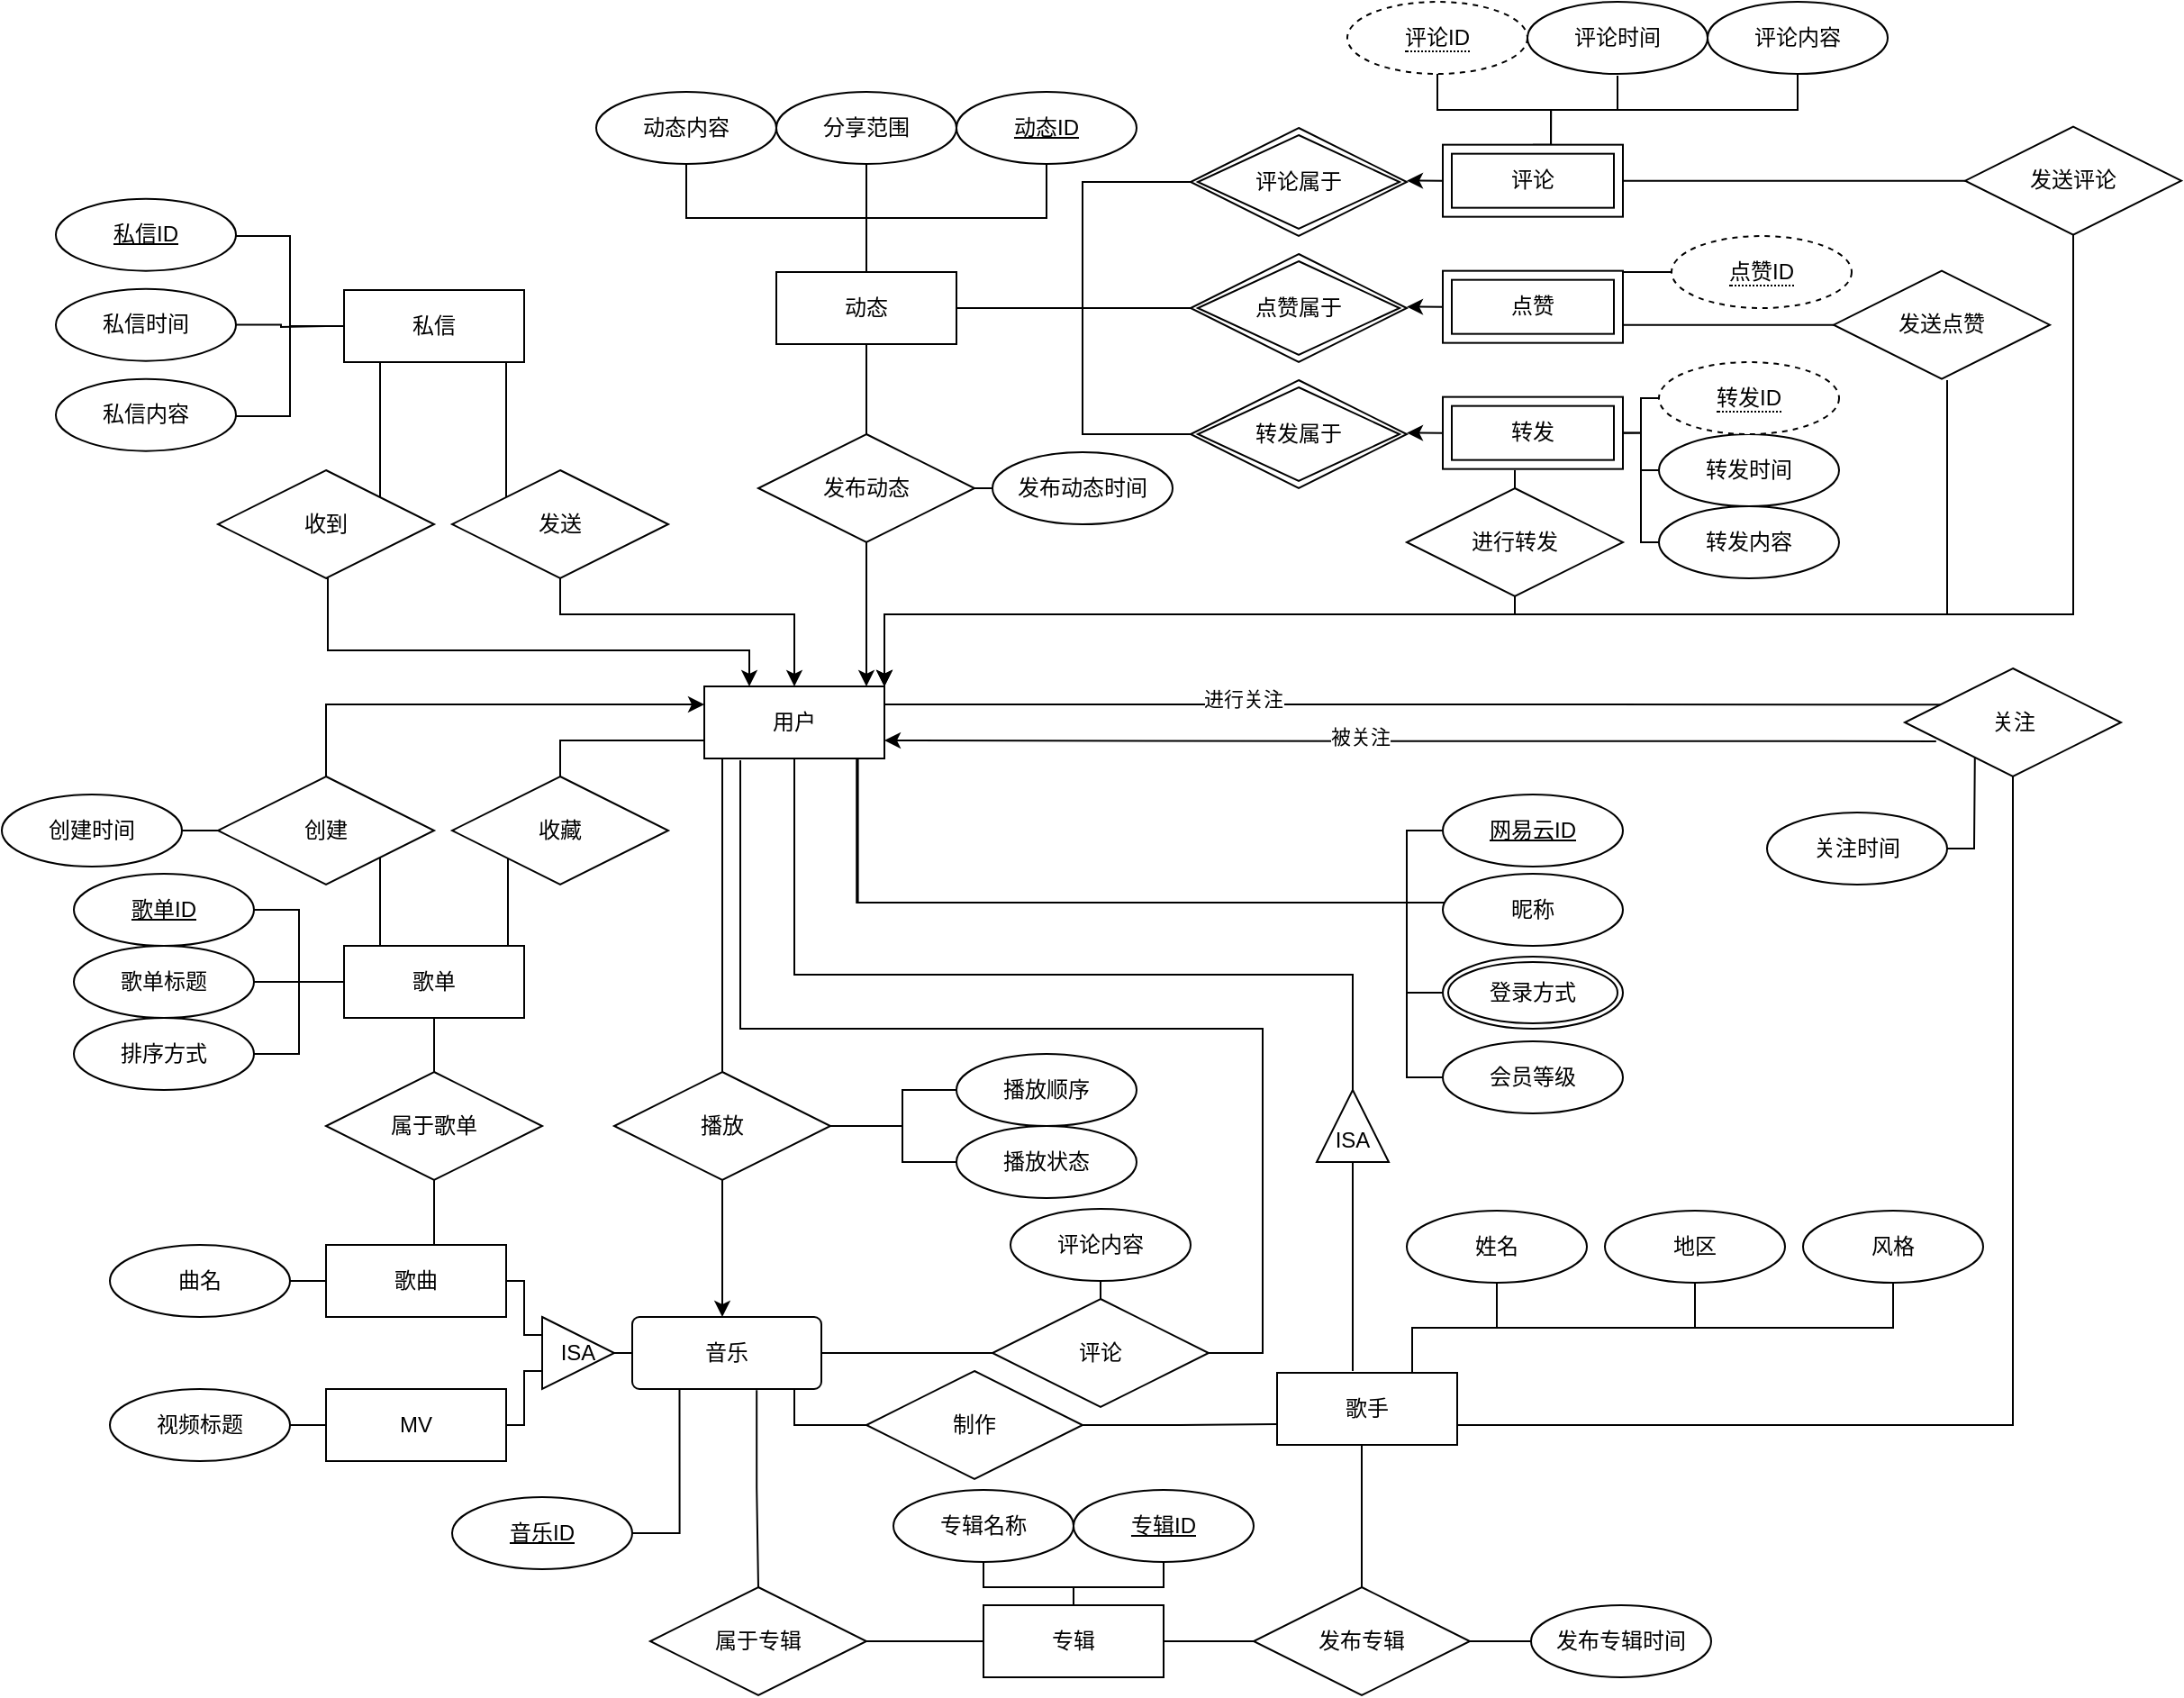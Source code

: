 <mxfile version="21.1.5" type="device">
  <diagram id="hnhfJZ9avkDLxNuhHS9K" name="第 1 页">
    <mxGraphModel dx="1725" dy="1234" grid="1" gridSize="10" guides="1" tooltips="1" connect="1" arrows="1" fold="1" page="1" pageScale="1" pageWidth="1169" pageHeight="827" math="0" shadow="0">
      <root>
        <mxCell id="0" />
        <mxCell id="1" parent="0" />
        <mxCell id="CEy5MRwPspwMGe2h-Den-34" style="edgeStyle=orthogonalEdgeStyle;rounded=0;orthogonalLoop=1;jettySize=auto;html=1;entryX=0.25;entryY=0.335;entryDx=0;entryDy=0;entryPerimeter=0;endArrow=none;endFill=0;exitX=1;exitY=0.25;exitDx=0;exitDy=0;" parent="1" source="CEy5MRwPspwMGe2h-Den-1" target="CEy5MRwPspwMGe2h-Den-2" edge="1">
          <mxGeometry relative="1" as="geometry">
            <mxPoint x="887" y="260" as="sourcePoint" />
          </mxGeometry>
        </mxCell>
        <mxCell id="CEy5MRwPspwMGe2h-Den-116" value="进行关注" style="edgeLabel;html=1;align=center;verticalAlign=middle;resizable=0;points=[];" parent="CEy5MRwPspwMGe2h-Den-34" vertex="1" connectable="0">
          <mxGeometry x="-0.376" y="2" relative="1" as="geometry">
            <mxPoint x="13" y="-1" as="offset" />
          </mxGeometry>
        </mxCell>
        <mxCell id="CEy5MRwPspwMGe2h-Den-57" style="edgeStyle=orthogonalEdgeStyle;rounded=0;orthogonalLoop=1;jettySize=auto;html=1;exitX=0;exitY=0.75;exitDx=0;exitDy=0;entryX=0.5;entryY=0;entryDx=0;entryDy=0;endArrow=none;endFill=0;" parent="1" source="CEy5MRwPspwMGe2h-Den-1" target="CEy5MRwPspwMGe2h-Den-18" edge="1">
          <mxGeometry relative="1" as="geometry" />
        </mxCell>
        <mxCell id="CEy5MRwPspwMGe2h-Den-177" style="edgeStyle=orthogonalEdgeStyle;rounded=0;orthogonalLoop=1;jettySize=auto;html=1;entryX=1;entryY=0.5;entryDx=0;entryDy=0;endArrow=none;endFill=0;" parent="1" target="CEy5MRwPspwMGe2h-Den-176" edge="1">
          <mxGeometry relative="1" as="geometry">
            <mxPoint x="300" y="291" as="sourcePoint" />
            <Array as="points">
              <mxPoint x="300" y="440" />
              <mxPoint x="590" y="440" />
              <mxPoint x="590" y="620" />
            </Array>
          </mxGeometry>
        </mxCell>
        <mxCell id="CEy5MRwPspwMGe2h-Den-1" value="用户" style="whiteSpace=wrap;html=1;align=center;" parent="1" vertex="1">
          <mxGeometry x="280" y="250" width="100" height="40" as="geometry" />
        </mxCell>
        <mxCell id="CEy5MRwPspwMGe2h-Den-114" style="edgeStyle=orthogonalEdgeStyle;rounded=0;orthogonalLoop=1;jettySize=auto;html=1;exitX=0.145;exitY=0.674;exitDx=0;exitDy=0;exitPerimeter=0;entryX=1;entryY=0.75;entryDx=0;entryDy=0;" parent="1" source="CEy5MRwPspwMGe2h-Den-2" target="CEy5MRwPspwMGe2h-Den-1" edge="1">
          <mxGeometry relative="1" as="geometry">
            <mxPoint x="887" y="280" as="targetPoint" />
          </mxGeometry>
        </mxCell>
        <mxCell id="CEy5MRwPspwMGe2h-Den-115" value="被关注" style="edgeLabel;html=1;align=center;verticalAlign=middle;resizable=0;points=[];" parent="CEy5MRwPspwMGe2h-Den-114" vertex="1" connectable="0">
          <mxGeometry x="0.101" y="-2" relative="1" as="geometry">
            <mxPoint x="1" as="offset" />
          </mxGeometry>
        </mxCell>
        <mxCell id="CEy5MRwPspwMGe2h-Den-157" style="edgeStyle=orthogonalEdgeStyle;rounded=0;orthogonalLoop=1;jettySize=auto;html=1;entryX=1;entryY=0.25;entryDx=0;entryDy=0;jumpStyle=arc;endArrow=none;endFill=0;exitX=0.5;exitY=1;exitDx=0;exitDy=0;" parent="1" source="CEy5MRwPspwMGe2h-Den-2" target="CEy5MRwPspwMGe2h-Den-28" edge="1">
          <mxGeometry relative="1" as="geometry">
            <Array as="points">
              <mxPoint x="1006" y="660" />
            </Array>
          </mxGeometry>
        </mxCell>
        <mxCell id="CEy5MRwPspwMGe2h-Den-197" style="edgeStyle=orthogonalEdgeStyle;rounded=0;orthogonalLoop=1;jettySize=auto;html=1;entryX=1;entryY=0.5;entryDx=0;entryDy=0;endArrow=none;endFill=0;exitX=0.324;exitY=0.822;exitDx=0;exitDy=0;exitPerimeter=0;" parent="1" target="CEy5MRwPspwMGe2h-Den-196" edge="1">
          <mxGeometry relative="1" as="geometry">
            <Array as="points">
              <mxPoint x="985" y="289" />
              <mxPoint x="985" y="289" />
              <mxPoint x="985" y="340" />
            </Array>
            <mxPoint x="985.38" y="287.32" as="sourcePoint" />
            <mxPoint x="972.321" y="323.844" as="targetPoint" />
          </mxGeometry>
        </mxCell>
        <mxCell id="CEy5MRwPspwMGe2h-Den-2" value="关注" style="shape=rhombus;perimeter=rhombusPerimeter;whiteSpace=wrap;html=1;align=center;" parent="1" vertex="1">
          <mxGeometry x="946.5" y="240" width="120" height="60" as="geometry" />
        </mxCell>
        <mxCell id="CEy5MRwPspwMGe2h-Den-53" style="edgeStyle=orthogonalEdgeStyle;rounded=0;orthogonalLoop=1;jettySize=auto;html=1;entryX=0.5;entryY=0;entryDx=0;entryDy=0;" parent="1" source="CEy5MRwPspwMGe2h-Den-3" target="CEy5MRwPspwMGe2h-Den-1" edge="1">
          <mxGeometry relative="1" as="geometry">
            <Array as="points">
              <mxPoint x="200" y="210" />
              <mxPoint x="330" y="210" />
            </Array>
          </mxGeometry>
        </mxCell>
        <mxCell id="CEy5MRwPspwMGe2h-Den-3" value="发送" style="shape=rhombus;perimeter=rhombusPerimeter;whiteSpace=wrap;html=1;align=center;" parent="1" vertex="1">
          <mxGeometry x="140" y="130" width="120" height="60" as="geometry" />
        </mxCell>
        <mxCell id="CEy5MRwPspwMGe2h-Den-52" style="edgeStyle=orthogonalEdgeStyle;rounded=0;orthogonalLoop=1;jettySize=auto;html=1;exitX=0.5;exitY=1;exitDx=0;exitDy=0;entryX=0.25;entryY=0;entryDx=0;entryDy=0;" parent="1" source="CEy5MRwPspwMGe2h-Den-4" target="CEy5MRwPspwMGe2h-Den-1" edge="1">
          <mxGeometry relative="1" as="geometry">
            <Array as="points">
              <mxPoint x="71" y="230" />
              <mxPoint x="305" y="230" />
            </Array>
          </mxGeometry>
        </mxCell>
        <mxCell id="CEy5MRwPspwMGe2h-Den-4" value="收到" style="shape=rhombus;perimeter=rhombusPerimeter;whiteSpace=wrap;html=1;align=center;" parent="1" vertex="1">
          <mxGeometry x="10" y="130" width="120" height="60" as="geometry" />
        </mxCell>
        <mxCell id="CEy5MRwPspwMGe2h-Den-54" style="edgeStyle=orthogonalEdgeStyle;rounded=0;orthogonalLoop=1;jettySize=auto;html=1;exitX=0.25;exitY=1;exitDx=0;exitDy=0;entryX=1;entryY=0;entryDx=0;entryDy=0;endArrow=none;endFill=0;" parent="1" source="CEy5MRwPspwMGe2h-Den-5" target="CEy5MRwPspwMGe2h-Den-4" edge="1">
          <mxGeometry relative="1" as="geometry">
            <Array as="points">
              <mxPoint x="100" y="70" />
            </Array>
          </mxGeometry>
        </mxCell>
        <mxCell id="CEy5MRwPspwMGe2h-Den-55" style="edgeStyle=orthogonalEdgeStyle;rounded=0;orthogonalLoop=1;jettySize=auto;html=1;exitX=0.853;exitY=0.983;exitDx=0;exitDy=0;entryX=0;entryY=0;entryDx=0;entryDy=0;endArrow=none;endFill=0;exitPerimeter=0;" parent="1" source="CEy5MRwPspwMGe2h-Den-5" target="CEy5MRwPspwMGe2h-Den-3" edge="1">
          <mxGeometry relative="1" as="geometry">
            <Array as="points">
              <mxPoint x="170" y="69" />
            </Array>
          </mxGeometry>
        </mxCell>
        <mxCell id="CEy5MRwPspwMGe2h-Den-122" style="edgeStyle=orthogonalEdgeStyle;rounded=0;orthogonalLoop=1;jettySize=auto;html=1;endArrow=none;endFill=0;" parent="1" target="CEy5MRwPspwMGe2h-Den-119" edge="1">
          <mxGeometry relative="1" as="geometry">
            <mxPoint x="70" y="50" as="sourcePoint" />
          </mxGeometry>
        </mxCell>
        <mxCell id="CEy5MRwPspwMGe2h-Den-124" style="edgeStyle=orthogonalEdgeStyle;rounded=0;orthogonalLoop=1;jettySize=auto;html=1;entryX=1;entryY=0.5;entryDx=0;entryDy=0;endArrow=none;endFill=0;exitX=0;exitY=0.5;exitDx=0;exitDy=0;" parent="1" source="CEy5MRwPspwMGe2h-Den-5" target="CEy5MRwPspwMGe2h-Den-117" edge="1">
          <mxGeometry relative="1" as="geometry">
            <mxPoint x="79" y="88.67" as="sourcePoint" />
            <Array as="points">
              <mxPoint x="50" y="50" />
              <mxPoint x="50" y="100" />
              <mxPoint x="20" y="100" />
            </Array>
          </mxGeometry>
        </mxCell>
        <mxCell id="CEy5MRwPspwMGe2h-Den-127" style="edgeStyle=orthogonalEdgeStyle;rounded=0;orthogonalLoop=1;jettySize=auto;html=1;entryX=1;entryY=0.5;entryDx=0;entryDy=0;endArrow=none;endFill=0;exitX=0;exitY=0.5;exitDx=0;exitDy=0;" parent="1" source="CEy5MRwPspwMGe2h-Den-5" target="CEy5MRwPspwMGe2h-Den-118" edge="1">
          <mxGeometry relative="1" as="geometry">
            <mxPoint x="79" y="88.67" as="sourcePoint" />
            <Array as="points">
              <mxPoint x="50" y="50" />
              <mxPoint x="50" />
              <mxPoint x="20" />
            </Array>
          </mxGeometry>
        </mxCell>
        <mxCell id="CEy5MRwPspwMGe2h-Den-5" value="私信" style="whiteSpace=wrap;html=1;align=center;" parent="1" vertex="1">
          <mxGeometry x="80" y="30" width="100" height="40" as="geometry" />
        </mxCell>
        <mxCell id="CEy5MRwPspwMGe2h-Den-44" style="edgeStyle=orthogonalEdgeStyle;rounded=0;orthogonalLoop=1;jettySize=auto;html=1;exitX=0.5;exitY=0;exitDx=0;exitDy=0;endArrow=none;endFill=0;entryX=0.5;entryY=1;entryDx=0;entryDy=0;" parent="1" source="CEy5MRwPspwMGe2h-Den-6" target="CEy5MRwPspwMGe2h-Den-7" edge="1">
          <mxGeometry relative="1" as="geometry">
            <mxPoint x="370" y="80" as="targetPoint" />
            <Array as="points" />
          </mxGeometry>
        </mxCell>
        <mxCell id="CEy5MRwPspwMGe2h-Den-106" style="edgeStyle=orthogonalEdgeStyle;rounded=0;orthogonalLoop=1;jettySize=auto;html=1;" parent="1" source="CEy5MRwPspwMGe2h-Den-6" edge="1">
          <mxGeometry relative="1" as="geometry">
            <mxPoint x="370" y="250" as="targetPoint" />
            <Array as="points">
              <mxPoint x="370" y="250" />
            </Array>
          </mxGeometry>
        </mxCell>
        <mxCell id="CEy5MRwPspwMGe2h-Den-107" style="edgeStyle=orthogonalEdgeStyle;rounded=0;orthogonalLoop=1;jettySize=auto;html=1;exitX=1;exitY=0.5;exitDx=0;exitDy=0;entryX=0;entryY=0.5;entryDx=0;entryDy=0;endArrow=none;endFill=0;" parent="1" source="CEy5MRwPspwMGe2h-Den-6" edge="1">
          <mxGeometry relative="1" as="geometry">
            <mxPoint x="460" y="140" as="targetPoint" />
          </mxGeometry>
        </mxCell>
        <mxCell id="CEy5MRwPspwMGe2h-Den-6" value="发布动态" style="shape=rhombus;perimeter=rhombusPerimeter;whiteSpace=wrap;html=1;align=center;" parent="1" vertex="1">
          <mxGeometry x="310" y="110.0" width="120" height="60" as="geometry" />
        </mxCell>
        <mxCell id="CEy5MRwPspwMGe2h-Den-110" style="edgeStyle=orthogonalEdgeStyle;rounded=0;orthogonalLoop=1;jettySize=auto;html=1;exitX=0.5;exitY=0;exitDx=0;exitDy=0;entryX=0.5;entryY=1;entryDx=0;entryDy=0;endArrow=none;endFill=0;" parent="1" source="CEy5MRwPspwMGe2h-Den-7" target="CEy5MRwPspwMGe2h-Den-105" edge="1">
          <mxGeometry relative="1" as="geometry">
            <mxPoint x="340" y="55" as="sourcePoint" />
            <mxPoint x="440" y="-20" as="targetPoint" />
            <Array as="points">
              <mxPoint x="370" y="-10" />
              <mxPoint x="470" y="-10" />
            </Array>
          </mxGeometry>
        </mxCell>
        <mxCell id="CEy5MRwPspwMGe2h-Den-111" style="edgeStyle=orthogonalEdgeStyle;rounded=0;orthogonalLoop=1;jettySize=auto;html=1;entryX=0.5;entryY=1;entryDx=0;entryDy=0;endArrow=none;endFill=0;exitX=0.5;exitY=0;exitDx=0;exitDy=0;" parent="1" target="CEy5MRwPspwMGe2h-Den-108" edge="1">
          <mxGeometry relative="1" as="geometry">
            <mxPoint x="370" y="45" as="sourcePoint" />
            <mxPoint x="340" y="-15" as="targetPoint" />
            <Array as="points">
              <mxPoint x="370" />
              <mxPoint x="370" />
            </Array>
          </mxGeometry>
        </mxCell>
        <mxCell id="CEy5MRwPspwMGe2h-Den-113" style="edgeStyle=orthogonalEdgeStyle;rounded=0;orthogonalLoop=1;jettySize=auto;html=1;exitX=0.5;exitY=0;exitDx=0;exitDy=0;endArrow=none;endFill=0;entryX=0.5;entryY=1;entryDx=0;entryDy=0;" parent="1" source="CEy5MRwPspwMGe2h-Den-7" target="CEy5MRwPspwMGe2h-Den-103" edge="1">
          <mxGeometry relative="1" as="geometry">
            <mxPoint x="400" y="95" as="sourcePoint" />
            <mxPoint x="300" y="-35" as="targetPoint" />
            <Array as="points">
              <mxPoint x="370" y="-10" />
              <mxPoint x="270" y="-10" />
            </Array>
          </mxGeometry>
        </mxCell>
        <mxCell id="CEy5MRwPspwMGe2h-Den-7" value="动态" style="whiteSpace=wrap;html=1;align=center;" parent="1" vertex="1">
          <mxGeometry x="320" y="20" width="100" height="40" as="geometry" />
        </mxCell>
        <mxCell id="CEy5MRwPspwMGe2h-Den-46" style="edgeStyle=orthogonalEdgeStyle;rounded=0;orthogonalLoop=1;jettySize=auto;html=1;exitX=0;exitY=0.5;exitDx=0;exitDy=0;endArrow=none;endFill=0;entryX=1;entryY=0.5;entryDx=0;entryDy=0;" parent="1" source="CEy5MRwPspwMGe2h-Den-10" target="CEy5MRwPspwMGe2h-Den-7" edge="1">
          <mxGeometry relative="1" as="geometry">
            <mxPoint x="430" y="100" as="targetPoint" />
            <Array as="points">
              <mxPoint x="490" y="-30" />
              <mxPoint x="490" y="40" />
            </Array>
          </mxGeometry>
        </mxCell>
        <mxCell id="CEy5MRwPspwMGe2h-Den-10" value="评论属于" style="shape=rhombus;double=1;perimeter=rhombusPerimeter;whiteSpace=wrap;html=1;align=center;" parent="1" vertex="1">
          <mxGeometry x="550" y="-60" width="120" height="60" as="geometry" />
        </mxCell>
        <mxCell id="CEy5MRwPspwMGe2h-Den-47" style="edgeStyle=orthogonalEdgeStyle;rounded=0;orthogonalLoop=1;jettySize=auto;html=1;exitX=0;exitY=0.5;exitDx=0;exitDy=0;endArrow=none;endFill=0;entryX=1;entryY=0.5;entryDx=0;entryDy=0;" parent="1" source="CEy5MRwPspwMGe2h-Den-11" target="CEy5MRwPspwMGe2h-Den-7" edge="1">
          <mxGeometry relative="1" as="geometry">
            <mxPoint x="430" y="100" as="targetPoint" />
            <Array as="points">
              <mxPoint x="440" y="40" />
              <mxPoint x="440" y="40" />
            </Array>
          </mxGeometry>
        </mxCell>
        <mxCell id="CEy5MRwPspwMGe2h-Den-11" value="点赞属于" style="shape=rhombus;double=1;perimeter=rhombusPerimeter;whiteSpace=wrap;html=1;align=center;" parent="1" vertex="1">
          <mxGeometry x="550" y="10" width="120" height="60" as="geometry" />
        </mxCell>
        <mxCell id="CEy5MRwPspwMGe2h-Den-48" style="edgeStyle=orthogonalEdgeStyle;rounded=0;orthogonalLoop=1;jettySize=auto;html=1;endArrow=none;endFill=0;entryX=1;entryY=0.5;entryDx=0;entryDy=0;" parent="1" source="CEy5MRwPspwMGe2h-Den-15" target="CEy5MRwPspwMGe2h-Den-7" edge="1">
          <mxGeometry relative="1" as="geometry">
            <mxPoint x="514" y="50" as="targetPoint" />
            <Array as="points">
              <mxPoint x="490" y="110" />
              <mxPoint x="490" y="40" />
            </Array>
          </mxGeometry>
        </mxCell>
        <mxCell id="CEy5MRwPspwMGe2h-Den-15" value="转发属于" style="shape=rhombus;double=1;perimeter=rhombusPerimeter;whiteSpace=wrap;html=1;align=center;" parent="1" vertex="1">
          <mxGeometry x="550" y="80" width="120" height="60" as="geometry" />
        </mxCell>
        <mxCell id="CEy5MRwPspwMGe2h-Den-63" style="edgeStyle=orthogonalEdgeStyle;rounded=0;orthogonalLoop=1;jettySize=auto;html=1;exitX=0.5;exitY=1;exitDx=0;exitDy=0;entryX=0.5;entryY=0;entryDx=0;entryDy=0;endArrow=none;endFill=0;" parent="1" source="CEy5MRwPspwMGe2h-Den-17" target="CEy5MRwPspwMGe2h-Den-20" edge="1">
          <mxGeometry relative="1" as="geometry" />
        </mxCell>
        <mxCell id="CEy5MRwPspwMGe2h-Den-134" style="edgeStyle=orthogonalEdgeStyle;rounded=0;orthogonalLoop=1;jettySize=auto;html=1;entryX=1;entryY=0.5;entryDx=0;entryDy=0;endArrow=none;endFill=0;" parent="1" source="CEy5MRwPspwMGe2h-Den-17" target="CEy5MRwPspwMGe2h-Den-130" edge="1">
          <mxGeometry relative="1" as="geometry" />
        </mxCell>
        <mxCell id="CEy5MRwPspwMGe2h-Den-135" style="edgeStyle=orthogonalEdgeStyle;rounded=0;orthogonalLoop=1;jettySize=auto;html=1;endArrow=none;endFill=0;" parent="1" source="CEy5MRwPspwMGe2h-Den-17" target="CEy5MRwPspwMGe2h-Den-131" edge="1">
          <mxGeometry relative="1" as="geometry" />
        </mxCell>
        <mxCell id="CEy5MRwPspwMGe2h-Den-136" style="edgeStyle=orthogonalEdgeStyle;rounded=0;orthogonalLoop=1;jettySize=auto;html=1;entryX=1;entryY=0.5;entryDx=0;entryDy=0;endArrow=none;endFill=0;" parent="1" source="CEy5MRwPspwMGe2h-Den-17" target="CEy5MRwPspwMGe2h-Den-132" edge="1">
          <mxGeometry relative="1" as="geometry" />
        </mxCell>
        <mxCell id="CEy5MRwPspwMGe2h-Den-17" value="歌单" style="whiteSpace=wrap;html=1;align=center;" parent="1" vertex="1">
          <mxGeometry x="80" y="394" width="100" height="40" as="geometry" />
        </mxCell>
        <mxCell id="CEy5MRwPspwMGe2h-Den-60" style="edgeStyle=orthogonalEdgeStyle;rounded=0;orthogonalLoop=1;jettySize=auto;html=1;endArrow=none;endFill=0;exitX=0;exitY=1;exitDx=0;exitDy=0;entryX=0.867;entryY=0;entryDx=0;entryDy=0;entryPerimeter=0;" parent="1" edge="1">
          <mxGeometry relative="1" as="geometry">
            <mxPoint x="171" y="345" as="sourcePoint" />
            <mxPoint x="167.7" y="394" as="targetPoint" />
            <Array as="points">
              <mxPoint x="171" y="394" />
            </Array>
          </mxGeometry>
        </mxCell>
        <mxCell id="CEy5MRwPspwMGe2h-Den-18" value="收藏" style="shape=rhombus;perimeter=rhombusPerimeter;whiteSpace=wrap;html=1;align=center;" parent="1" vertex="1">
          <mxGeometry x="140" y="300" width="120" height="60" as="geometry" />
        </mxCell>
        <mxCell id="CEy5MRwPspwMGe2h-Den-59" style="edgeStyle=orthogonalEdgeStyle;rounded=0;orthogonalLoop=1;jettySize=auto;html=1;exitX=1;exitY=1;exitDx=0;exitDy=0;entryX=0.25;entryY=0;entryDx=0;entryDy=0;endArrow=none;endFill=0;" parent="1" source="CEy5MRwPspwMGe2h-Den-19" target="CEy5MRwPspwMGe2h-Den-17" edge="1">
          <mxGeometry relative="1" as="geometry">
            <Array as="points">
              <mxPoint x="100" y="394" />
            </Array>
          </mxGeometry>
        </mxCell>
        <mxCell id="CEy5MRwPspwMGe2h-Den-129" style="edgeStyle=orthogonalEdgeStyle;rounded=0;orthogonalLoop=1;jettySize=auto;html=1;exitX=0;exitY=0.5;exitDx=0;exitDy=0;endArrow=none;endFill=0;entryX=1;entryY=0.5;entryDx=0;entryDy=0;" parent="1" source="CEy5MRwPspwMGe2h-Den-19" target="CEy5MRwPspwMGe2h-Den-128" edge="1">
          <mxGeometry relative="1" as="geometry">
            <mxPoint x="-4" y="300" as="targetPoint" />
            <Array as="points">
              <mxPoint x="-10" y="330" />
              <mxPoint x="-10" y="330" />
            </Array>
          </mxGeometry>
        </mxCell>
        <mxCell id="CEy5MRwPspwMGe2h-Den-189" style="edgeStyle=orthogonalEdgeStyle;rounded=0;orthogonalLoop=1;jettySize=auto;html=1;entryX=0;entryY=0.25;entryDx=0;entryDy=0;" parent="1" source="CEy5MRwPspwMGe2h-Den-19" target="CEy5MRwPspwMGe2h-Den-1" edge="1">
          <mxGeometry relative="1" as="geometry">
            <Array as="points">
              <mxPoint x="70" y="260" />
            </Array>
          </mxGeometry>
        </mxCell>
        <mxCell id="CEy5MRwPspwMGe2h-Den-19" value="创建" style="shape=rhombus;perimeter=rhombusPerimeter;whiteSpace=wrap;html=1;align=center;" parent="1" vertex="1">
          <mxGeometry x="10" y="300" width="120" height="60" as="geometry" />
        </mxCell>
        <mxCell id="CEy5MRwPspwMGe2h-Den-175" style="edgeStyle=orthogonalEdgeStyle;rounded=0;orthogonalLoop=1;jettySize=auto;html=1;endArrow=none;endFill=0;entryX=0.585;entryY=0.001;entryDx=0;entryDy=0;entryPerimeter=0;exitX=0.5;exitY=1;exitDx=0;exitDy=0;" parent="1" source="CEy5MRwPspwMGe2h-Den-20" target="CEy5MRwPspwMGe2h-Den-22" edge="1">
          <mxGeometry relative="1" as="geometry">
            <mxPoint x="129.23" y="539.55" as="targetPoint" />
            <Array as="points">
              <mxPoint x="130" y="560" />
            </Array>
            <mxPoint x="130.0" y="530" as="sourcePoint" />
          </mxGeometry>
        </mxCell>
        <mxCell id="CEy5MRwPspwMGe2h-Den-20" value="属于歌单" style="shape=rhombus;perimeter=rhombusPerimeter;whiteSpace=wrap;html=1;align=center;" parent="1" vertex="1">
          <mxGeometry x="70" y="464" width="120" height="60" as="geometry" />
        </mxCell>
        <mxCell id="CEy5MRwPspwMGe2h-Den-66" style="edgeStyle=orthogonalEdgeStyle;rounded=0;orthogonalLoop=1;jettySize=auto;html=1;entryX=0.5;entryY=0;entryDx=0;entryDy=0;endArrow=none;endFill=0;exitX=0.658;exitY=1.017;exitDx=0;exitDy=0;exitPerimeter=0;" parent="1" source="CEy5MRwPspwMGe2h-Den-260" target="CEy5MRwPspwMGe2h-Den-25" edge="1">
          <mxGeometry relative="1" as="geometry">
            <mxPoint x="291.75" y="850" as="sourcePoint" />
          </mxGeometry>
        </mxCell>
        <mxCell id="CEy5MRwPspwMGe2h-Den-151" style="edgeStyle=orthogonalEdgeStyle;rounded=0;orthogonalLoop=1;jettySize=auto;html=1;entryX=1;entryY=0.5;entryDx=0;entryDy=0;endArrow=none;endFill=0;exitX=0;exitY=0.5;exitDx=0;exitDy=0;" parent="1" source="CEy5MRwPspwMGe2h-Den-22" target="CEy5MRwPspwMGe2h-Den-150" edge="1">
          <mxGeometry relative="1" as="geometry">
            <Array as="points">
              <mxPoint x="50" y="580" />
              <mxPoint x="50" y="580" />
            </Array>
          </mxGeometry>
        </mxCell>
        <mxCell id="CEy5MRwPspwMGe2h-Den-22" value="歌曲" style="whiteSpace=wrap;html=1;align=center;" parent="1" vertex="1">
          <mxGeometry x="70" y="560" width="100" height="40" as="geometry" />
        </mxCell>
        <mxCell id="CEy5MRwPspwMGe2h-Den-144" style="edgeStyle=orthogonalEdgeStyle;rounded=0;orthogonalLoop=1;jettySize=auto;html=1;endArrow=none;endFill=0;exitX=0.5;exitY=0;exitDx=0;exitDy=0;" parent="1" source="CEy5MRwPspwMGe2h-Den-23" edge="1">
          <mxGeometry relative="1" as="geometry">
            <mxPoint x="290" y="290" as="targetPoint" />
            <Array as="points">
              <mxPoint x="290" y="352" />
              <mxPoint x="290" y="352" />
            </Array>
          </mxGeometry>
        </mxCell>
        <mxCell id="CEy5MRwPspwMGe2h-Den-170" style="edgeStyle=orthogonalEdgeStyle;rounded=0;orthogonalLoop=1;jettySize=auto;html=1;entryX=0;entryY=0.5;entryDx=0;entryDy=0;endArrow=none;endFill=0;exitX=1;exitY=0.5;exitDx=0;exitDy=0;" parent="1" source="CEy5MRwPspwMGe2h-Den-23" target="CEy5MRwPspwMGe2h-Den-169" edge="1">
          <mxGeometry relative="1" as="geometry">
            <Array as="points">
              <mxPoint x="390" y="494" />
              <mxPoint x="390" y="514" />
            </Array>
          </mxGeometry>
        </mxCell>
        <mxCell id="CEy5MRwPspwMGe2h-Den-174" style="edgeStyle=orthogonalEdgeStyle;rounded=0;orthogonalLoop=1;jettySize=auto;html=1;exitX=0.5;exitY=1;exitDx=0;exitDy=0;" parent="1" edge="1">
          <mxGeometry relative="1" as="geometry">
            <mxPoint x="291" y="464" as="sourcePoint" />
            <mxPoint x="290" y="600" as="targetPoint" />
            <Array as="points">
              <mxPoint x="290" y="521" />
              <mxPoint x="289" y="600" />
            </Array>
          </mxGeometry>
        </mxCell>
        <mxCell id="CEy5MRwPspwMGe2h-Den-179" style="edgeStyle=orthogonalEdgeStyle;rounded=0;orthogonalLoop=1;jettySize=auto;html=1;endArrow=none;endFill=0;exitX=1;exitY=0.5;exitDx=0;exitDy=0;" parent="1" source="CEy5MRwPspwMGe2h-Den-23" target="CEy5MRwPspwMGe2h-Den-178" edge="1">
          <mxGeometry relative="1" as="geometry">
            <Array as="points">
              <mxPoint x="390" y="494" />
              <mxPoint x="390" y="474" />
            </Array>
          </mxGeometry>
        </mxCell>
        <mxCell id="CEy5MRwPspwMGe2h-Den-23" value="播放" style="shape=rhombus;perimeter=rhombusPerimeter;whiteSpace=wrap;html=1;align=center;" parent="1" vertex="1">
          <mxGeometry x="230" y="464" width="120" height="60" as="geometry" />
        </mxCell>
        <mxCell id="CEy5MRwPspwMGe2h-Den-242" style="edgeStyle=orthogonalEdgeStyle;rounded=0;orthogonalLoop=1;jettySize=auto;html=1;entryX=0.002;entryY=0.713;entryDx=0;entryDy=0;exitX=1;exitY=0.5;exitDx=0;exitDy=0;endArrow=none;endFill=0;entryPerimeter=0;" parent="1" source="CEy5MRwPspwMGe2h-Den-24" target="CEy5MRwPspwMGe2h-Den-28" edge="1">
          <mxGeometry relative="1" as="geometry">
            <Array as="points" />
          </mxGeometry>
        </mxCell>
        <mxCell id="CEy5MRwPspwMGe2h-Den-265" style="edgeStyle=orthogonalEdgeStyle;rounded=0;orthogonalLoop=1;jettySize=auto;html=1;entryX=0.845;entryY=0.999;entryDx=0;entryDy=0;endArrow=none;endFill=0;exitX=0;exitY=0.5;exitDx=0;exitDy=0;entryPerimeter=0;" parent="1" source="CEy5MRwPspwMGe2h-Den-24" target="CEy5MRwPspwMGe2h-Den-260" edge="1">
          <mxGeometry relative="1" as="geometry">
            <Array as="points">
              <mxPoint x="330" y="660" />
              <mxPoint x="330" y="640" />
            </Array>
          </mxGeometry>
        </mxCell>
        <mxCell id="CEy5MRwPspwMGe2h-Den-24" value="制作" style="shape=rhombus;perimeter=rhombusPerimeter;whiteSpace=wrap;html=1;align=center;" parent="1" vertex="1">
          <mxGeometry x="370" y="630" width="120" height="60" as="geometry" />
        </mxCell>
        <mxCell id="CEy5MRwPspwMGe2h-Den-146" style="edgeStyle=orthogonalEdgeStyle;rounded=0;orthogonalLoop=1;jettySize=auto;html=1;entryX=0;entryY=0.5;entryDx=0;entryDy=0;exitX=1;exitY=0.5;exitDx=0;exitDy=0;" parent="1" source="CEy5MRwPspwMGe2h-Den-25" target="CEy5MRwPspwMGe2h-Den-27" edge="1">
          <mxGeometry relative="1" as="geometry">
            <mxPoint x="668" y="670" as="sourcePoint" />
            <Array as="points">
              <mxPoint x="513" y="780" />
              <mxPoint x="513" y="780" />
            </Array>
          </mxGeometry>
        </mxCell>
        <mxCell id="CEy5MRwPspwMGe2h-Den-25" value="属于专辑" style="shape=rhombus;perimeter=rhombusPerimeter;whiteSpace=wrap;html=1;align=center;" parent="1" vertex="1">
          <mxGeometry x="250" y="750" width="120" height="60" as="geometry" />
        </mxCell>
        <mxCell id="UvHq0rs_nV5sJWZx447b-2" style="edgeStyle=orthogonalEdgeStyle;rounded=0;orthogonalLoop=1;jettySize=auto;html=1;exitX=1;exitY=0.5;exitDx=0;exitDy=0;endArrow=none;endFill=0;" parent="1" source="CEy5MRwPspwMGe2h-Den-27" edge="1">
          <mxGeometry relative="1" as="geometry">
            <mxPoint x="610" y="780" as="targetPoint" />
            <Array as="points">
              <mxPoint x="610" y="780" />
            </Array>
          </mxGeometry>
        </mxCell>
        <mxCell id="CEy5MRwPspwMGe2h-Den-27" value="专辑" style="whiteSpace=wrap;html=1;align=center;" parent="1" vertex="1">
          <mxGeometry x="435" y="760" width="100" height="40" as="geometry" />
        </mxCell>
        <mxCell id="CEy5MRwPspwMGe2h-Den-160" style="edgeStyle=orthogonalEdgeStyle;rounded=0;orthogonalLoop=1;jettySize=auto;html=1;entryX=0.5;entryY=1;entryDx=0;entryDy=0;endArrow=none;endFill=0;exitX=0.75;exitY=0;exitDx=0;exitDy=0;" parent="1" source="CEy5MRwPspwMGe2h-Den-28" target="CEy5MRwPspwMGe2h-Den-153" edge="1">
          <mxGeometry relative="1" as="geometry" />
        </mxCell>
        <mxCell id="CEy5MRwPspwMGe2h-Den-161" style="edgeStyle=orthogonalEdgeStyle;rounded=0;orthogonalLoop=1;jettySize=auto;html=1;entryX=0.5;entryY=1;entryDx=0;entryDy=0;endArrow=none;endFill=0;exitX=0.75;exitY=0;exitDx=0;exitDy=0;" parent="1" source="CEy5MRwPspwMGe2h-Den-28" target="CEy5MRwPspwMGe2h-Den-158" edge="1">
          <mxGeometry relative="1" as="geometry" />
        </mxCell>
        <mxCell id="CEy5MRwPspwMGe2h-Den-162" style="edgeStyle=orthogonalEdgeStyle;rounded=0;orthogonalLoop=1;jettySize=auto;html=1;entryX=0.5;entryY=1;entryDx=0;entryDy=0;endArrow=none;endFill=0;exitX=0.75;exitY=0;exitDx=0;exitDy=0;" parent="1" source="CEy5MRwPspwMGe2h-Den-28" target="CEy5MRwPspwMGe2h-Den-154" edge="1">
          <mxGeometry relative="1" as="geometry" />
        </mxCell>
        <mxCell id="CEy5MRwPspwMGe2h-Den-28" value="歌手" style="whiteSpace=wrap;html=1;align=center;" parent="1" vertex="1">
          <mxGeometry x="598" y="631" width="100" height="40" as="geometry" />
        </mxCell>
        <mxCell id="UvHq0rs_nV5sJWZx447b-3" style="edgeStyle=orthogonalEdgeStyle;rounded=0;orthogonalLoop=1;jettySize=auto;html=1;endArrow=none;endFill=0;exitX=0.5;exitY=0;exitDx=0;exitDy=0;entryX=0.47;entryY=0.992;entryDx=0;entryDy=0;entryPerimeter=0;" parent="1" source="CEy5MRwPspwMGe2h-Den-29" target="CEy5MRwPspwMGe2h-Den-28" edge="1">
          <mxGeometry relative="1" as="geometry">
            <mxPoint x="760" y="895" as="sourcePoint" />
            <mxPoint x="640" y="671" as="targetPoint" />
            <Array as="points" />
          </mxGeometry>
        </mxCell>
        <mxCell id="CEy5MRwPspwMGe2h-Den-29" value="发布专辑" style="shape=rhombus;perimeter=rhombusPerimeter;whiteSpace=wrap;html=1;align=center;" parent="1" vertex="1">
          <mxGeometry x="585" y="750" width="120" height="60" as="geometry" />
        </mxCell>
        <mxCell id="CEy5MRwPspwMGe2h-Den-195" style="edgeStyle=orthogonalEdgeStyle;rounded=0;orthogonalLoop=1;jettySize=auto;html=1;entryX=1;entryY=0.5;entryDx=0;entryDy=0;endArrow=none;endFill=0;" parent="1" source="CEy5MRwPspwMGe2h-Den-31" target="CEy5MRwPspwMGe2h-Den-194" edge="1">
          <mxGeometry relative="1" as="geometry" />
        </mxCell>
        <mxCell id="CEy5MRwPspwMGe2h-Den-264" style="edgeStyle=orthogonalEdgeStyle;rounded=0;orthogonalLoop=1;jettySize=auto;html=1;entryX=0;entryY=0.75;entryDx=0;entryDy=0;endArrow=none;endFill=0;" parent="1" source="CEy5MRwPspwMGe2h-Den-31" target="CEy5MRwPspwMGe2h-Den-261" edge="1">
          <mxGeometry relative="1" as="geometry">
            <Array as="points">
              <mxPoint x="180" y="660" />
              <mxPoint x="180" y="630" />
            </Array>
          </mxGeometry>
        </mxCell>
        <mxCell id="CEy5MRwPspwMGe2h-Den-31" value="MV" style="whiteSpace=wrap;html=1;align=center;" parent="1" vertex="1">
          <mxGeometry x="70" y="640" width="100" height="40" as="geometry" />
        </mxCell>
        <mxCell id="CEy5MRwPspwMGe2h-Den-49" style="edgeStyle=orthogonalEdgeStyle;rounded=0;orthogonalLoop=1;jettySize=auto;html=1;exitX=0;exitY=0.5;exitDx=0;exitDy=0;entryX=1;entryY=0.5;entryDx=0;entryDy=0;" parent="1" source="CEy5MRwPspwMGe2h-Den-40" target="CEy5MRwPspwMGe2h-Den-10" edge="1">
          <mxGeometry relative="1" as="geometry">
            <mxPoint x="721" y="-30" as="targetPoint" />
          </mxGeometry>
        </mxCell>
        <mxCell id="CEy5MRwPspwMGe2h-Den-92" style="edgeStyle=orthogonalEdgeStyle;rounded=0;orthogonalLoop=1;jettySize=auto;html=1;entryX=0.5;entryY=1;entryDx=0;entryDy=0;endArrow=none;endFill=0;" parent="1" source="CEy5MRwPspwMGe2h-Den-40" target="CEy5MRwPspwMGe2h-Den-87" edge="1">
          <mxGeometry relative="1" as="geometry">
            <Array as="points">
              <mxPoint x="750" y="-70" />
              <mxPoint x="687" y="-70" />
            </Array>
          </mxGeometry>
        </mxCell>
        <mxCell id="CEy5MRwPspwMGe2h-Den-93" style="edgeStyle=orthogonalEdgeStyle;rounded=0;orthogonalLoop=1;jettySize=auto;html=1;entryX=0.5;entryY=1;entryDx=0;entryDy=0;endArrow=none;endFill=0;" parent="1" edge="1">
          <mxGeometry relative="1" as="geometry">
            <mxPoint x="750.053" y="-49.67" as="sourcePoint" />
            <mxPoint x="787" y="-89.0" as="targetPoint" />
            <Array as="points">
              <mxPoint x="750" y="-70" />
              <mxPoint x="787" y="-70" />
            </Array>
          </mxGeometry>
        </mxCell>
        <mxCell id="CEy5MRwPspwMGe2h-Den-94" style="edgeStyle=orthogonalEdgeStyle;rounded=0;orthogonalLoop=1;jettySize=auto;html=1;entryX=0.5;entryY=1;entryDx=0;entryDy=0;endArrow=none;endFill=0;exitX=0.5;exitY=0;exitDx=0;exitDy=0;" parent="1" source="CEy5MRwPspwMGe2h-Den-40" target="CEy5MRwPspwMGe2h-Den-82" edge="1">
          <mxGeometry relative="1" as="geometry">
            <Array as="points">
              <mxPoint x="750" y="-70" />
              <mxPoint x="887" y="-70" />
            </Array>
          </mxGeometry>
        </mxCell>
        <mxCell id="CEy5MRwPspwMGe2h-Den-40" value="评论" style="shape=ext;margin=3;double=1;whiteSpace=wrap;html=1;align=center;" parent="1" vertex="1">
          <mxGeometry x="690" y="-50.67" width="100" height="40" as="geometry" />
        </mxCell>
        <mxCell id="CEy5MRwPspwMGe2h-Den-50" style="edgeStyle=orthogonalEdgeStyle;rounded=0;orthogonalLoop=1;jettySize=auto;html=1;exitX=0;exitY=0.5;exitDx=0;exitDy=0;entryX=1;entryY=0.5;entryDx=0;entryDy=0;" parent="1" source="CEy5MRwPspwMGe2h-Den-41" target="CEy5MRwPspwMGe2h-Den-11" edge="1">
          <mxGeometry relative="1" as="geometry">
            <mxPoint x="721" y="40" as="targetPoint" />
          </mxGeometry>
        </mxCell>
        <mxCell id="CEy5MRwPspwMGe2h-Den-41" value="点赞" style="shape=ext;margin=3;double=1;whiteSpace=wrap;html=1;align=center;" parent="1" vertex="1">
          <mxGeometry x="690" y="19.33" width="100" height="40" as="geometry" />
        </mxCell>
        <mxCell id="CEy5MRwPspwMGe2h-Den-51" style="edgeStyle=orthogonalEdgeStyle;rounded=0;orthogonalLoop=1;jettySize=auto;html=1;exitX=0;exitY=0.5;exitDx=0;exitDy=0;entryX=1;entryY=0.5;entryDx=0;entryDy=0;" parent="1" source="CEy5MRwPspwMGe2h-Den-43" target="CEy5MRwPspwMGe2h-Den-15" edge="1">
          <mxGeometry relative="1" as="geometry">
            <mxPoint x="721" y="110" as="targetPoint" />
          </mxGeometry>
        </mxCell>
        <mxCell id="CEy5MRwPspwMGe2h-Den-96" style="edgeStyle=orthogonalEdgeStyle;rounded=0;orthogonalLoop=1;jettySize=auto;html=1;entryX=0;entryY=0.5;entryDx=0;entryDy=0;endArrow=none;endFill=0;exitX=1;exitY=0.5;exitDx=0;exitDy=0;" parent="1" source="CEy5MRwPspwMGe2h-Den-43" target="CEy5MRwPspwMGe2h-Den-88" edge="1">
          <mxGeometry relative="1" as="geometry">
            <mxPoint x="800" y="110" as="sourcePoint" />
            <Array as="points">
              <mxPoint x="800" y="109" />
              <mxPoint x="800" y="90" />
            </Array>
          </mxGeometry>
        </mxCell>
        <mxCell id="CEy5MRwPspwMGe2h-Den-97" style="edgeStyle=orthogonalEdgeStyle;rounded=0;orthogonalLoop=1;jettySize=auto;html=1;entryX=0;entryY=0.5;entryDx=0;entryDy=0;endArrow=none;endFill=0;" parent="1" target="CEy5MRwPspwMGe2h-Den-85" edge="1">
          <mxGeometry relative="1" as="geometry">
            <mxPoint x="800" y="130" as="sourcePoint" />
            <Array as="points">
              <mxPoint x="800" y="129" />
              <mxPoint x="800" y="130" />
            </Array>
          </mxGeometry>
        </mxCell>
        <mxCell id="CEy5MRwPspwMGe2h-Den-98" style="edgeStyle=orthogonalEdgeStyle;rounded=0;orthogonalLoop=1;jettySize=auto;html=1;entryX=0;entryY=0.5;entryDx=0;entryDy=0;endArrow=none;endFill=0;" parent="1" source="CEy5MRwPspwMGe2h-Den-43" target="CEy5MRwPspwMGe2h-Den-89" edge="1">
          <mxGeometry relative="1" as="geometry">
            <Array as="points">
              <mxPoint x="800" y="170" />
            </Array>
          </mxGeometry>
        </mxCell>
        <mxCell id="CEy5MRwPspwMGe2h-Den-43" value="转发" style="shape=ext;margin=3;double=1;whiteSpace=wrap;html=1;align=center;" parent="1" vertex="1">
          <mxGeometry x="690" y="89.33" width="100" height="40" as="geometry" />
        </mxCell>
        <mxCell id="CEy5MRwPspwMGe2h-Den-65" style="edgeStyle=orthogonalEdgeStyle;rounded=0;orthogonalLoop=1;jettySize=auto;html=1;exitX=0.5;exitY=1;exitDx=0;exitDy=0;" parent="1" edge="1">
          <mxGeometry relative="1" as="geometry">
            <mxPoint x="485" y="666" as="sourcePoint" />
            <mxPoint x="485" y="666" as="targetPoint" />
          </mxGeometry>
        </mxCell>
        <mxCell id="CEy5MRwPspwMGe2h-Den-76" style="edgeStyle=orthogonalEdgeStyle;rounded=0;orthogonalLoop=1;jettySize=auto;html=1;exitX=0.5;exitY=1;exitDx=0;exitDy=0;" parent="1" source="CEy5MRwPspwMGe2h-Den-28" target="CEy5MRwPspwMGe2h-Den-28" edge="1">
          <mxGeometry relative="1" as="geometry" />
        </mxCell>
        <mxCell id="CEy5MRwPspwMGe2h-Den-81" value="评论时间" style="ellipse;whiteSpace=wrap;html=1;align=center;" parent="1" vertex="1">
          <mxGeometry x="737" y="-130" width="100" height="40" as="geometry" />
        </mxCell>
        <mxCell id="CEy5MRwPspwMGe2h-Den-82" value="评论内容" style="ellipse;whiteSpace=wrap;html=1;align=center;" parent="1" vertex="1">
          <mxGeometry x="837" y="-130" width="100" height="40" as="geometry" />
        </mxCell>
        <mxCell id="CEy5MRwPspwMGe2h-Den-85" value="转发时间" style="ellipse;whiteSpace=wrap;html=1;align=center;" parent="1" vertex="1">
          <mxGeometry x="810" y="110" width="100" height="40" as="geometry" />
        </mxCell>
        <mxCell id="CEy5MRwPspwMGe2h-Den-95" style="edgeStyle=orthogonalEdgeStyle;rounded=0;orthogonalLoop=1;jettySize=auto;html=1;exitX=0;exitY=0.5;exitDx=0;exitDy=0;entryX=1;entryY=0.5;entryDx=0;entryDy=0;endArrow=none;endFill=0;" parent="1" source="CEy5MRwPspwMGe2h-Den-86" target="CEy5MRwPspwMGe2h-Den-41" edge="1">
          <mxGeometry relative="1" as="geometry" />
        </mxCell>
        <mxCell id="CEy5MRwPspwMGe2h-Den-86" value="&lt;span style=&quot;border-bottom: 1px dotted&quot;&gt;点赞ID&lt;/span&gt;" style="ellipse;whiteSpace=wrap;html=1;align=center;dashed=1;" parent="1" vertex="1">
          <mxGeometry x="817" width="100" height="40" as="geometry" />
        </mxCell>
        <mxCell id="CEy5MRwPspwMGe2h-Den-87" value="&lt;span style=&quot;border-bottom: 1px dotted&quot;&gt;评论ID&lt;/span&gt;" style="ellipse;whiteSpace=wrap;html=1;align=center;dashed=1;" parent="1" vertex="1">
          <mxGeometry x="637" y="-130" width="100" height="40" as="geometry" />
        </mxCell>
        <mxCell id="CEy5MRwPspwMGe2h-Den-88" value="&lt;span style=&quot;border-bottom: 1px dotted&quot;&gt;转发ID&lt;/span&gt;" style="ellipse;whiteSpace=wrap;html=1;align=center;dashed=1;" parent="1" vertex="1">
          <mxGeometry x="810" y="70" width="100" height="40" as="geometry" />
        </mxCell>
        <mxCell id="CEy5MRwPspwMGe2h-Den-89" value="转发内容" style="ellipse;whiteSpace=wrap;html=1;align=center;" parent="1" vertex="1">
          <mxGeometry x="810" y="150" width="100" height="40" as="geometry" />
        </mxCell>
        <mxCell id="CEy5MRwPspwMGe2h-Den-100" value="发布动态时间" style="ellipse;whiteSpace=wrap;html=1;align=center;" parent="1" vertex="1">
          <mxGeometry x="440" y="120.0" width="100" height="40" as="geometry" />
        </mxCell>
        <mxCell id="CEy5MRwPspwMGe2h-Den-103" value="动态内容" style="ellipse;whiteSpace=wrap;html=1;align=center;" parent="1" vertex="1">
          <mxGeometry x="220" y="-80" width="100" height="40" as="geometry" />
        </mxCell>
        <mxCell id="CEy5MRwPspwMGe2h-Den-105" value="动态ID" style="ellipse;whiteSpace=wrap;html=1;align=center;fontStyle=4;" parent="1" vertex="1">
          <mxGeometry x="420" y="-80" width="100" height="40" as="geometry" />
        </mxCell>
        <mxCell id="CEy5MRwPspwMGe2h-Den-108" value="分享范围" style="ellipse;whiteSpace=wrap;html=1;align=center;" parent="1" vertex="1">
          <mxGeometry x="320" y="-80" width="100" height="40" as="geometry" />
        </mxCell>
        <mxCell id="CEy5MRwPspwMGe2h-Den-117" value="私信内容" style="ellipse;whiteSpace=wrap;html=1;align=center;" parent="1" vertex="1">
          <mxGeometry x="-80" y="79.33" width="100" height="40" as="geometry" />
        </mxCell>
        <mxCell id="CEy5MRwPspwMGe2h-Den-118" value="私信ID" style="ellipse;whiteSpace=wrap;html=1;align=center;fontStyle=4;" parent="1" vertex="1">
          <mxGeometry x="-80" y="-20.67" width="100" height="40" as="geometry" />
        </mxCell>
        <mxCell id="CEy5MRwPspwMGe2h-Den-119" value="私信时间" style="ellipse;whiteSpace=wrap;html=1;align=center;" parent="1" vertex="1">
          <mxGeometry x="-80" y="29.33" width="100" height="40" as="geometry" />
        </mxCell>
        <mxCell id="CEy5MRwPspwMGe2h-Den-128" value="创建时间" style="ellipse;whiteSpace=wrap;html=1;align=center;" parent="1" vertex="1">
          <mxGeometry x="-110" y="310" width="100" height="40" as="geometry" />
        </mxCell>
        <mxCell id="CEy5MRwPspwMGe2h-Den-130" value="歌单ID" style="ellipse;whiteSpace=wrap;html=1;align=center;fontStyle=4;" parent="1" vertex="1">
          <mxGeometry x="-70" y="354" width="100" height="40" as="geometry" />
        </mxCell>
        <mxCell id="CEy5MRwPspwMGe2h-Den-131" value="歌单标题" style="ellipse;whiteSpace=wrap;html=1;align=center;" parent="1" vertex="1">
          <mxGeometry x="-70" y="394" width="100" height="40" as="geometry" />
        </mxCell>
        <mxCell id="CEy5MRwPspwMGe2h-Den-132" value="排序方式" style="ellipse;whiteSpace=wrap;html=1;align=center;" parent="1" vertex="1">
          <mxGeometry x="-70" y="434" width="100" height="40" as="geometry" />
        </mxCell>
        <mxCell id="CEy5MRwPspwMGe2h-Den-150" value="曲名" style="ellipse;whiteSpace=wrap;html=1;align=center;" parent="1" vertex="1">
          <mxGeometry x="-50" y="560" width="100" height="40" as="geometry" />
        </mxCell>
        <mxCell id="CEy5MRwPspwMGe2h-Den-153" value="姓名" style="ellipse;whiteSpace=wrap;html=1;align=center;" parent="1" vertex="1">
          <mxGeometry x="670" y="541" width="100" height="40" as="geometry" />
        </mxCell>
        <mxCell id="CEy5MRwPspwMGe2h-Den-154" value="风格" style="ellipse;whiteSpace=wrap;html=1;align=center;" parent="1" vertex="1">
          <mxGeometry x="890" y="541" width="100" height="40" as="geometry" />
        </mxCell>
        <mxCell id="CEy5MRwPspwMGe2h-Den-158" value="地区" style="ellipse;whiteSpace=wrap;html=1;align=center;" parent="1" vertex="1">
          <mxGeometry x="780" y="541" width="100" height="40" as="geometry" />
        </mxCell>
        <mxCell id="CEy5MRwPspwMGe2h-Den-166" style="edgeStyle=orthogonalEdgeStyle;rounded=0;orthogonalLoop=1;jettySize=auto;html=1;endArrow=none;endFill=0;exitX=0;exitY=0.5;exitDx=0;exitDy=0;entryX=1;entryY=0.5;entryDx=0;entryDy=0;" parent="1" source="CEy5MRwPspwMGe2h-Den-165" target="CEy5MRwPspwMGe2h-Den-29" edge="1">
          <mxGeometry relative="1" as="geometry">
            <mxPoint x="705" y="795" as="targetPoint" />
            <mxPoint x="701" y="825" as="sourcePoint" />
          </mxGeometry>
        </mxCell>
        <mxCell id="CEy5MRwPspwMGe2h-Den-165" value="发布专辑时间" style="ellipse;whiteSpace=wrap;html=1;align=center;" parent="1" vertex="1">
          <mxGeometry x="739" y="760" width="100" height="40" as="geometry" />
        </mxCell>
        <mxCell id="CEy5MRwPspwMGe2h-Den-169" value="播放状态" style="ellipse;whiteSpace=wrap;html=1;align=center;" parent="1" vertex="1">
          <mxGeometry x="420" y="494" width="100" height="40" as="geometry" />
        </mxCell>
        <mxCell id="CEy5MRwPspwMGe2h-Den-180" style="edgeStyle=orthogonalEdgeStyle;rounded=0;orthogonalLoop=1;jettySize=auto;html=1;entryX=1;entryY=0.25;entryDx=0;entryDy=0;endArrow=none;endFill=0;exitX=0;exitY=0.5;exitDx=0;exitDy=0;" parent="1" source="CEy5MRwPspwMGe2h-Den-176" target="CEy5MRwPspwMGe2h-Den-260" edge="1">
          <mxGeometry relative="1" as="geometry">
            <mxPoint x="410" y="557.5" as="targetPoint" />
            <Array as="points">
              <mxPoint x="345" y="620" />
            </Array>
          </mxGeometry>
        </mxCell>
        <mxCell id="CEy5MRwPspwMGe2h-Den-176" value="评论" style="shape=rhombus;perimeter=rhombusPerimeter;whiteSpace=wrap;html=1;align=center;" parent="1" vertex="1">
          <mxGeometry x="440" y="590" width="120" height="60" as="geometry" />
        </mxCell>
        <mxCell id="CEy5MRwPspwMGe2h-Den-178" value="播放顺序" style="ellipse;whiteSpace=wrap;html=1;align=center;" parent="1" vertex="1">
          <mxGeometry x="420" y="454" width="100" height="40" as="geometry" />
        </mxCell>
        <mxCell id="CEy5MRwPspwMGe2h-Den-192" style="edgeStyle=orthogonalEdgeStyle;rounded=0;orthogonalLoop=1;jettySize=auto;html=1;entryX=0.5;entryY=0;entryDx=0;entryDy=0;endArrow=none;endFill=0;" parent="1" source="CEy5MRwPspwMGe2h-Den-190" target="CEy5MRwPspwMGe2h-Den-27" edge="1">
          <mxGeometry relative="1" as="geometry">
            <mxPoint x="485" y="666" as="targetPoint" />
            <Array as="points">
              <mxPoint x="535" y="750" />
              <mxPoint x="485" y="750" />
            </Array>
          </mxGeometry>
        </mxCell>
        <mxCell id="CEy5MRwPspwMGe2h-Den-190" value="&lt;u&gt;专辑ID&lt;/u&gt;" style="ellipse;whiteSpace=wrap;html=1;align=center;" parent="1" vertex="1">
          <mxGeometry x="485" y="696" width="100" height="40" as="geometry" />
        </mxCell>
        <mxCell id="CEy5MRwPspwMGe2h-Den-194" value="视频标题" style="ellipse;whiteSpace=wrap;html=1;align=center;" parent="1" vertex="1">
          <mxGeometry x="-50" y="640" width="100" height="40" as="geometry" />
        </mxCell>
        <mxCell id="CEy5MRwPspwMGe2h-Den-196" value="关注时间" style="ellipse;whiteSpace=wrap;html=1;align=center;" parent="1" vertex="1">
          <mxGeometry x="870" y="320" width="100" height="40" as="geometry" />
        </mxCell>
        <mxCell id="CEy5MRwPspwMGe2h-Den-215" style="edgeStyle=orthogonalEdgeStyle;rounded=0;orthogonalLoop=1;jettySize=auto;html=1;exitX=0.5;exitY=1;exitDx=0;exitDy=0;entryX=0.5;entryY=0;entryDx=0;entryDy=0;endArrow=none;endFill=0;" parent="1" source="CEy5MRwPspwMGe2h-Den-214" target="CEy5MRwPspwMGe2h-Den-176" edge="1">
          <mxGeometry relative="1" as="geometry" />
        </mxCell>
        <mxCell id="CEy5MRwPspwMGe2h-Den-214" value="评论内容" style="ellipse;whiteSpace=wrap;html=1;align=center;" parent="1" vertex="1">
          <mxGeometry x="450" y="540" width="100" height="40" as="geometry" />
        </mxCell>
        <mxCell id="Fw19qUdo11Y4iBwB-dgM-3" style="edgeStyle=orthogonalEdgeStyle;rounded=0;orthogonalLoop=1;jettySize=auto;html=1;entryX=0.853;entryY=0.997;entryDx=0;entryDy=0;entryPerimeter=0;exitX=0;exitY=0.5;exitDx=0;exitDy=0;endArrow=none;endFill=0;" edge="1" parent="1" source="CEy5MRwPspwMGe2h-Den-225" target="CEy5MRwPspwMGe2h-Den-1">
          <mxGeometry relative="1" as="geometry">
            <mxPoint x="370" y="290.0" as="targetPoint" />
            <Array as="points">
              <mxPoint x="670" y="330" />
              <mxPoint x="670" y="370" />
              <mxPoint x="365" y="370" />
            </Array>
          </mxGeometry>
        </mxCell>
        <mxCell id="CEy5MRwPspwMGe2h-Den-225" value="&lt;u&gt;网易云ID&lt;/u&gt;" style="ellipse;whiteSpace=wrap;html=1;align=center;" parent="1" vertex="1">
          <mxGeometry x="690" y="310" width="100" height="40" as="geometry" />
        </mxCell>
        <mxCell id="Fw19qUdo11Y4iBwB-dgM-2" style="edgeStyle=orthogonalEdgeStyle;rounded=0;orthogonalLoop=1;jettySize=auto;html=1;entryX=0.848;entryY=1.017;entryDx=0;entryDy=0;entryPerimeter=0;endArrow=none;endFill=0;" edge="1" parent="1" source="CEy5MRwPspwMGe2h-Den-227" target="CEy5MRwPspwMGe2h-Den-1">
          <mxGeometry relative="1" as="geometry">
            <Array as="points">
              <mxPoint x="365" y="370" />
            </Array>
          </mxGeometry>
        </mxCell>
        <mxCell id="CEy5MRwPspwMGe2h-Den-227" value="昵称" style="ellipse;whiteSpace=wrap;html=1;align=center;" parent="1" vertex="1">
          <mxGeometry x="690" y="354" width="100" height="40" as="geometry" />
        </mxCell>
        <mxCell id="CEy5MRwPspwMGe2h-Den-241" style="edgeStyle=orthogonalEdgeStyle;rounded=0;orthogonalLoop=1;jettySize=auto;html=1;exitX=0.5;exitY=1;exitDx=0;exitDy=0;" parent="1" source="CEy5MRwPspwMGe2h-Den-117" target="CEy5MRwPspwMGe2h-Den-117" edge="1">
          <mxGeometry relative="1" as="geometry" />
        </mxCell>
        <mxCell id="CEy5MRwPspwMGe2h-Den-257" style="edgeStyle=orthogonalEdgeStyle;rounded=0;orthogonalLoop=1;jettySize=auto;html=1;entryX=1;entryY=0;entryDx=0;entryDy=0;" parent="1" source="CEy5MRwPspwMGe2h-Den-250" target="CEy5MRwPspwMGe2h-Den-1" edge="1">
          <mxGeometry relative="1" as="geometry">
            <Array as="points">
              <mxPoint x="1040" y="210" />
              <mxPoint x="380" y="210" />
            </Array>
          </mxGeometry>
        </mxCell>
        <mxCell id="CEy5MRwPspwMGe2h-Den-259" style="edgeStyle=orthogonalEdgeStyle;rounded=0;orthogonalLoop=1;jettySize=auto;html=1;entryX=1;entryY=0.5;entryDx=0;entryDy=0;endArrow=none;endFill=0;" parent="1" source="CEy5MRwPspwMGe2h-Den-250" target="CEy5MRwPspwMGe2h-Den-40" edge="1">
          <mxGeometry relative="1" as="geometry" />
        </mxCell>
        <mxCell id="CEy5MRwPspwMGe2h-Den-250" value="发送评论" style="shape=rhombus;perimeter=rhombusPerimeter;whiteSpace=wrap;html=1;align=center;" parent="1" vertex="1">
          <mxGeometry x="980" y="-60.67" width="120" height="60" as="geometry" />
        </mxCell>
        <mxCell id="CEy5MRwPspwMGe2h-Den-256" style="edgeStyle=orthogonalEdgeStyle;rounded=0;orthogonalLoop=1;jettySize=auto;html=1;entryX=1;entryY=0;entryDx=0;entryDy=0;" parent="1" target="CEy5MRwPspwMGe2h-Den-1" edge="1">
          <mxGeometry relative="1" as="geometry">
            <mxPoint x="970" y="80" as="sourcePoint" />
            <Array as="points">
              <mxPoint x="970" y="210" />
              <mxPoint x="380" y="210" />
            </Array>
          </mxGeometry>
        </mxCell>
        <mxCell id="CEy5MRwPspwMGe2h-Den-258" style="edgeStyle=orthogonalEdgeStyle;rounded=0;orthogonalLoop=1;jettySize=auto;html=1;entryX=1;entryY=0.75;entryDx=0;entryDy=0;endArrow=none;endFill=0;" parent="1" source="CEy5MRwPspwMGe2h-Den-251" target="CEy5MRwPspwMGe2h-Den-41" edge="1">
          <mxGeometry relative="1" as="geometry" />
        </mxCell>
        <mxCell id="CEy5MRwPspwMGe2h-Den-251" value="发送点赞" style="shape=rhombus;perimeter=rhombusPerimeter;whiteSpace=wrap;html=1;align=center;" parent="1" vertex="1">
          <mxGeometry x="907" y="19.33" width="120" height="60" as="geometry" />
        </mxCell>
        <mxCell id="CEy5MRwPspwMGe2h-Den-254" style="edgeStyle=orthogonalEdgeStyle;rounded=0;orthogonalLoop=1;jettySize=auto;html=1;exitX=0.5;exitY=0;exitDx=0;exitDy=0;endArrow=none;endFill=0;" parent="1" source="CEy5MRwPspwMGe2h-Den-252" edge="1">
          <mxGeometry relative="1" as="geometry">
            <mxPoint x="730" y="130" as="targetPoint" />
          </mxGeometry>
        </mxCell>
        <mxCell id="CEy5MRwPspwMGe2h-Den-255" style="edgeStyle=orthogonalEdgeStyle;rounded=0;orthogonalLoop=1;jettySize=auto;html=1;entryX=1;entryY=0;entryDx=0;entryDy=0;exitX=0.5;exitY=1;exitDx=0;exitDy=0;" parent="1" source="CEy5MRwPspwMGe2h-Den-252" target="CEy5MRwPspwMGe2h-Den-1" edge="1">
          <mxGeometry relative="1" as="geometry">
            <Array as="points">
              <mxPoint x="730" y="210" />
              <mxPoint x="380" y="210" />
            </Array>
          </mxGeometry>
        </mxCell>
        <mxCell id="CEy5MRwPspwMGe2h-Den-252" value="进行转发" style="shape=rhombus;perimeter=rhombusPerimeter;whiteSpace=wrap;html=1;align=center;" parent="1" vertex="1">
          <mxGeometry x="670" y="140" width="120" height="60" as="geometry" />
        </mxCell>
        <mxCell id="CEy5MRwPspwMGe2h-Den-260" value="音乐" style="rounded=1;arcSize=10;whiteSpace=wrap;html=1;align=center;" parent="1" vertex="1">
          <mxGeometry x="240" y="600" width="105" height="40" as="geometry" />
        </mxCell>
        <mxCell id="CEy5MRwPspwMGe2h-Den-262" style="edgeStyle=orthogonalEdgeStyle;rounded=0;orthogonalLoop=1;jettySize=auto;html=1;endArrow=none;endFill=0;" parent="1" source="CEy5MRwPspwMGe2h-Den-261" edge="1">
          <mxGeometry relative="1" as="geometry">
            <mxPoint x="240" y="620" as="targetPoint" />
            <Array as="points">
              <mxPoint x="240" y="620" />
            </Array>
          </mxGeometry>
        </mxCell>
        <mxCell id="CEy5MRwPspwMGe2h-Den-263" style="edgeStyle=orthogonalEdgeStyle;rounded=0;orthogonalLoop=1;jettySize=auto;html=1;exitX=0;exitY=0.25;exitDx=0;exitDy=0;entryX=1;entryY=0.5;entryDx=0;entryDy=0;endArrow=none;endFill=0;" parent="1" source="CEy5MRwPspwMGe2h-Den-261" target="CEy5MRwPspwMGe2h-Den-22" edge="1">
          <mxGeometry relative="1" as="geometry">
            <Array as="points">
              <mxPoint x="180" y="610" />
              <mxPoint x="180" y="580" />
            </Array>
          </mxGeometry>
        </mxCell>
        <mxCell id="CEy5MRwPspwMGe2h-Den-261" value="ISA" style="triangle;whiteSpace=wrap;html=1;" parent="1" vertex="1">
          <mxGeometry x="190" y="600" width="40" height="40" as="geometry" />
        </mxCell>
        <mxCell id="CEy5MRwPspwMGe2h-Den-267" style="edgeStyle=orthogonalEdgeStyle;rounded=0;orthogonalLoop=1;jettySize=auto;html=1;endArrow=none;endFill=0;exitX=1;exitY=0.5;exitDx=0;exitDy=0;entryX=0.25;entryY=1;entryDx=0;entryDy=0;" parent="1" source="CEy5MRwPspwMGe2h-Den-266" target="CEy5MRwPspwMGe2h-Den-260" edge="1">
          <mxGeometry relative="1" as="geometry">
            <Array as="points">
              <mxPoint x="266" y="720" />
            </Array>
            <mxPoint x="365.0" y="560" as="sourcePoint" />
            <mxPoint x="250" y="640" as="targetPoint" />
          </mxGeometry>
        </mxCell>
        <mxCell id="CEy5MRwPspwMGe2h-Den-266" value="音乐ID" style="ellipse;whiteSpace=wrap;html=1;align=center;fontStyle=4;" parent="1" vertex="1">
          <mxGeometry x="140" y="700" width="100" height="40" as="geometry" />
        </mxCell>
        <mxCell id="Fw19qUdo11Y4iBwB-dgM-1" style="edgeStyle=orthogonalEdgeStyle;rounded=0;orthogonalLoop=1;jettySize=auto;html=1;entryX=0.847;entryY=0.992;entryDx=0;entryDy=0;entryPerimeter=0;endArrow=none;endFill=0;" edge="1" parent="1">
          <mxGeometry relative="1" as="geometry">
            <mxPoint x="690" y="420.0" as="sourcePoint" />
            <mxPoint x="364.7" y="289.68" as="targetPoint" />
            <Array as="points">
              <mxPoint x="670" y="420" />
              <mxPoint x="670" y="370" />
              <mxPoint x="365" y="370" />
            </Array>
          </mxGeometry>
        </mxCell>
        <mxCell id="AdRNGlTQYAIWG7Ik0YOi-2" value="登录方式" style="ellipse;shape=doubleEllipse;margin=3;whiteSpace=wrap;html=1;align=center;" parent="1" vertex="1">
          <mxGeometry x="690" y="400" width="100" height="40" as="geometry" />
        </mxCell>
        <mxCell id="vWirLExYZp-_1QMK95Xu-2" style="edgeStyle=orthogonalEdgeStyle;rounded=0;orthogonalLoop=1;jettySize=auto;html=1;exitX=0.5;exitY=1;exitDx=0;exitDy=0;entryX=0.5;entryY=0;entryDx=0;entryDy=0;endArrow=none;endFill=0;" parent="1" source="vWirLExYZp-_1QMK95Xu-1" target="CEy5MRwPspwMGe2h-Den-27" edge="1">
          <mxGeometry relative="1" as="geometry">
            <Array as="points">
              <mxPoint x="435" y="750" />
              <mxPoint x="485" y="750" />
            </Array>
            <mxPoint x="485" y="666" as="targetPoint" />
          </mxGeometry>
        </mxCell>
        <mxCell id="vWirLExYZp-_1QMK95Xu-1" value="专辑名称" style="ellipse;whiteSpace=wrap;html=1;align=center;" parent="1" vertex="1">
          <mxGeometry x="385" y="696" width="100" height="40" as="geometry" />
        </mxCell>
        <mxCell id="UvHq0rs_nV5sJWZx447b-7" style="edgeStyle=orthogonalEdgeStyle;rounded=0;orthogonalLoop=1;jettySize=auto;html=1;endArrow=none;endFill=0;" parent="1" edge="1">
          <mxGeometry relative="1" as="geometry">
            <mxPoint x="365" y="290" as="targetPoint" />
            <Array as="points">
              <mxPoint x="670" y="467" />
              <mxPoint x="670" y="370" />
              <mxPoint x="365" y="370" />
            </Array>
            <mxPoint x="690" y="467" as="sourcePoint" />
          </mxGeometry>
        </mxCell>
        <mxCell id="UvHq0rs_nV5sJWZx447b-6" value="会员等级" style="ellipse;whiteSpace=wrap;html=1;align=center;" parent="1" vertex="1">
          <mxGeometry x="690" y="447" width="100" height="40" as="geometry" />
        </mxCell>
        <mxCell id="Fw19qUdo11Y4iBwB-dgM-4" style="edgeStyle=orthogonalEdgeStyle;rounded=0;orthogonalLoop=1;jettySize=auto;html=1;entryX=0.42;entryY=-0.025;entryDx=0;entryDy=0;entryPerimeter=0;endArrow=none;endFill=0;" edge="1" parent="1" source="UvHq0rs_nV5sJWZx447b-9" target="CEy5MRwPspwMGe2h-Den-28">
          <mxGeometry relative="1" as="geometry" />
        </mxCell>
        <mxCell id="Fw19qUdo11Y4iBwB-dgM-5" style="edgeStyle=orthogonalEdgeStyle;rounded=0;orthogonalLoop=1;jettySize=auto;html=1;entryX=0.5;entryY=1;entryDx=0;entryDy=0;endArrow=none;endFill=0;" edge="1" parent="1" source="UvHq0rs_nV5sJWZx447b-9" target="CEy5MRwPspwMGe2h-Den-1">
          <mxGeometry relative="1" as="geometry">
            <Array as="points">
              <mxPoint x="640" y="410" />
              <mxPoint x="330" y="410" />
            </Array>
          </mxGeometry>
        </mxCell>
        <mxCell id="UvHq0rs_nV5sJWZx447b-9" value="" style="triangle;whiteSpace=wrap;html=1;rotation=-90;" parent="1" vertex="1">
          <mxGeometry x="620" y="474" width="40" height="40" as="geometry" />
        </mxCell>
        <mxCell id="Fw19qUdo11Y4iBwB-dgM-6" value="ISA" style="text;html=1;strokeColor=none;fillColor=none;align=center;verticalAlign=middle;whiteSpace=wrap;rounded=0;" vertex="1" parent="1">
          <mxGeometry x="610" y="487" width="60" height="30" as="geometry" />
        </mxCell>
      </root>
    </mxGraphModel>
  </diagram>
</mxfile>
